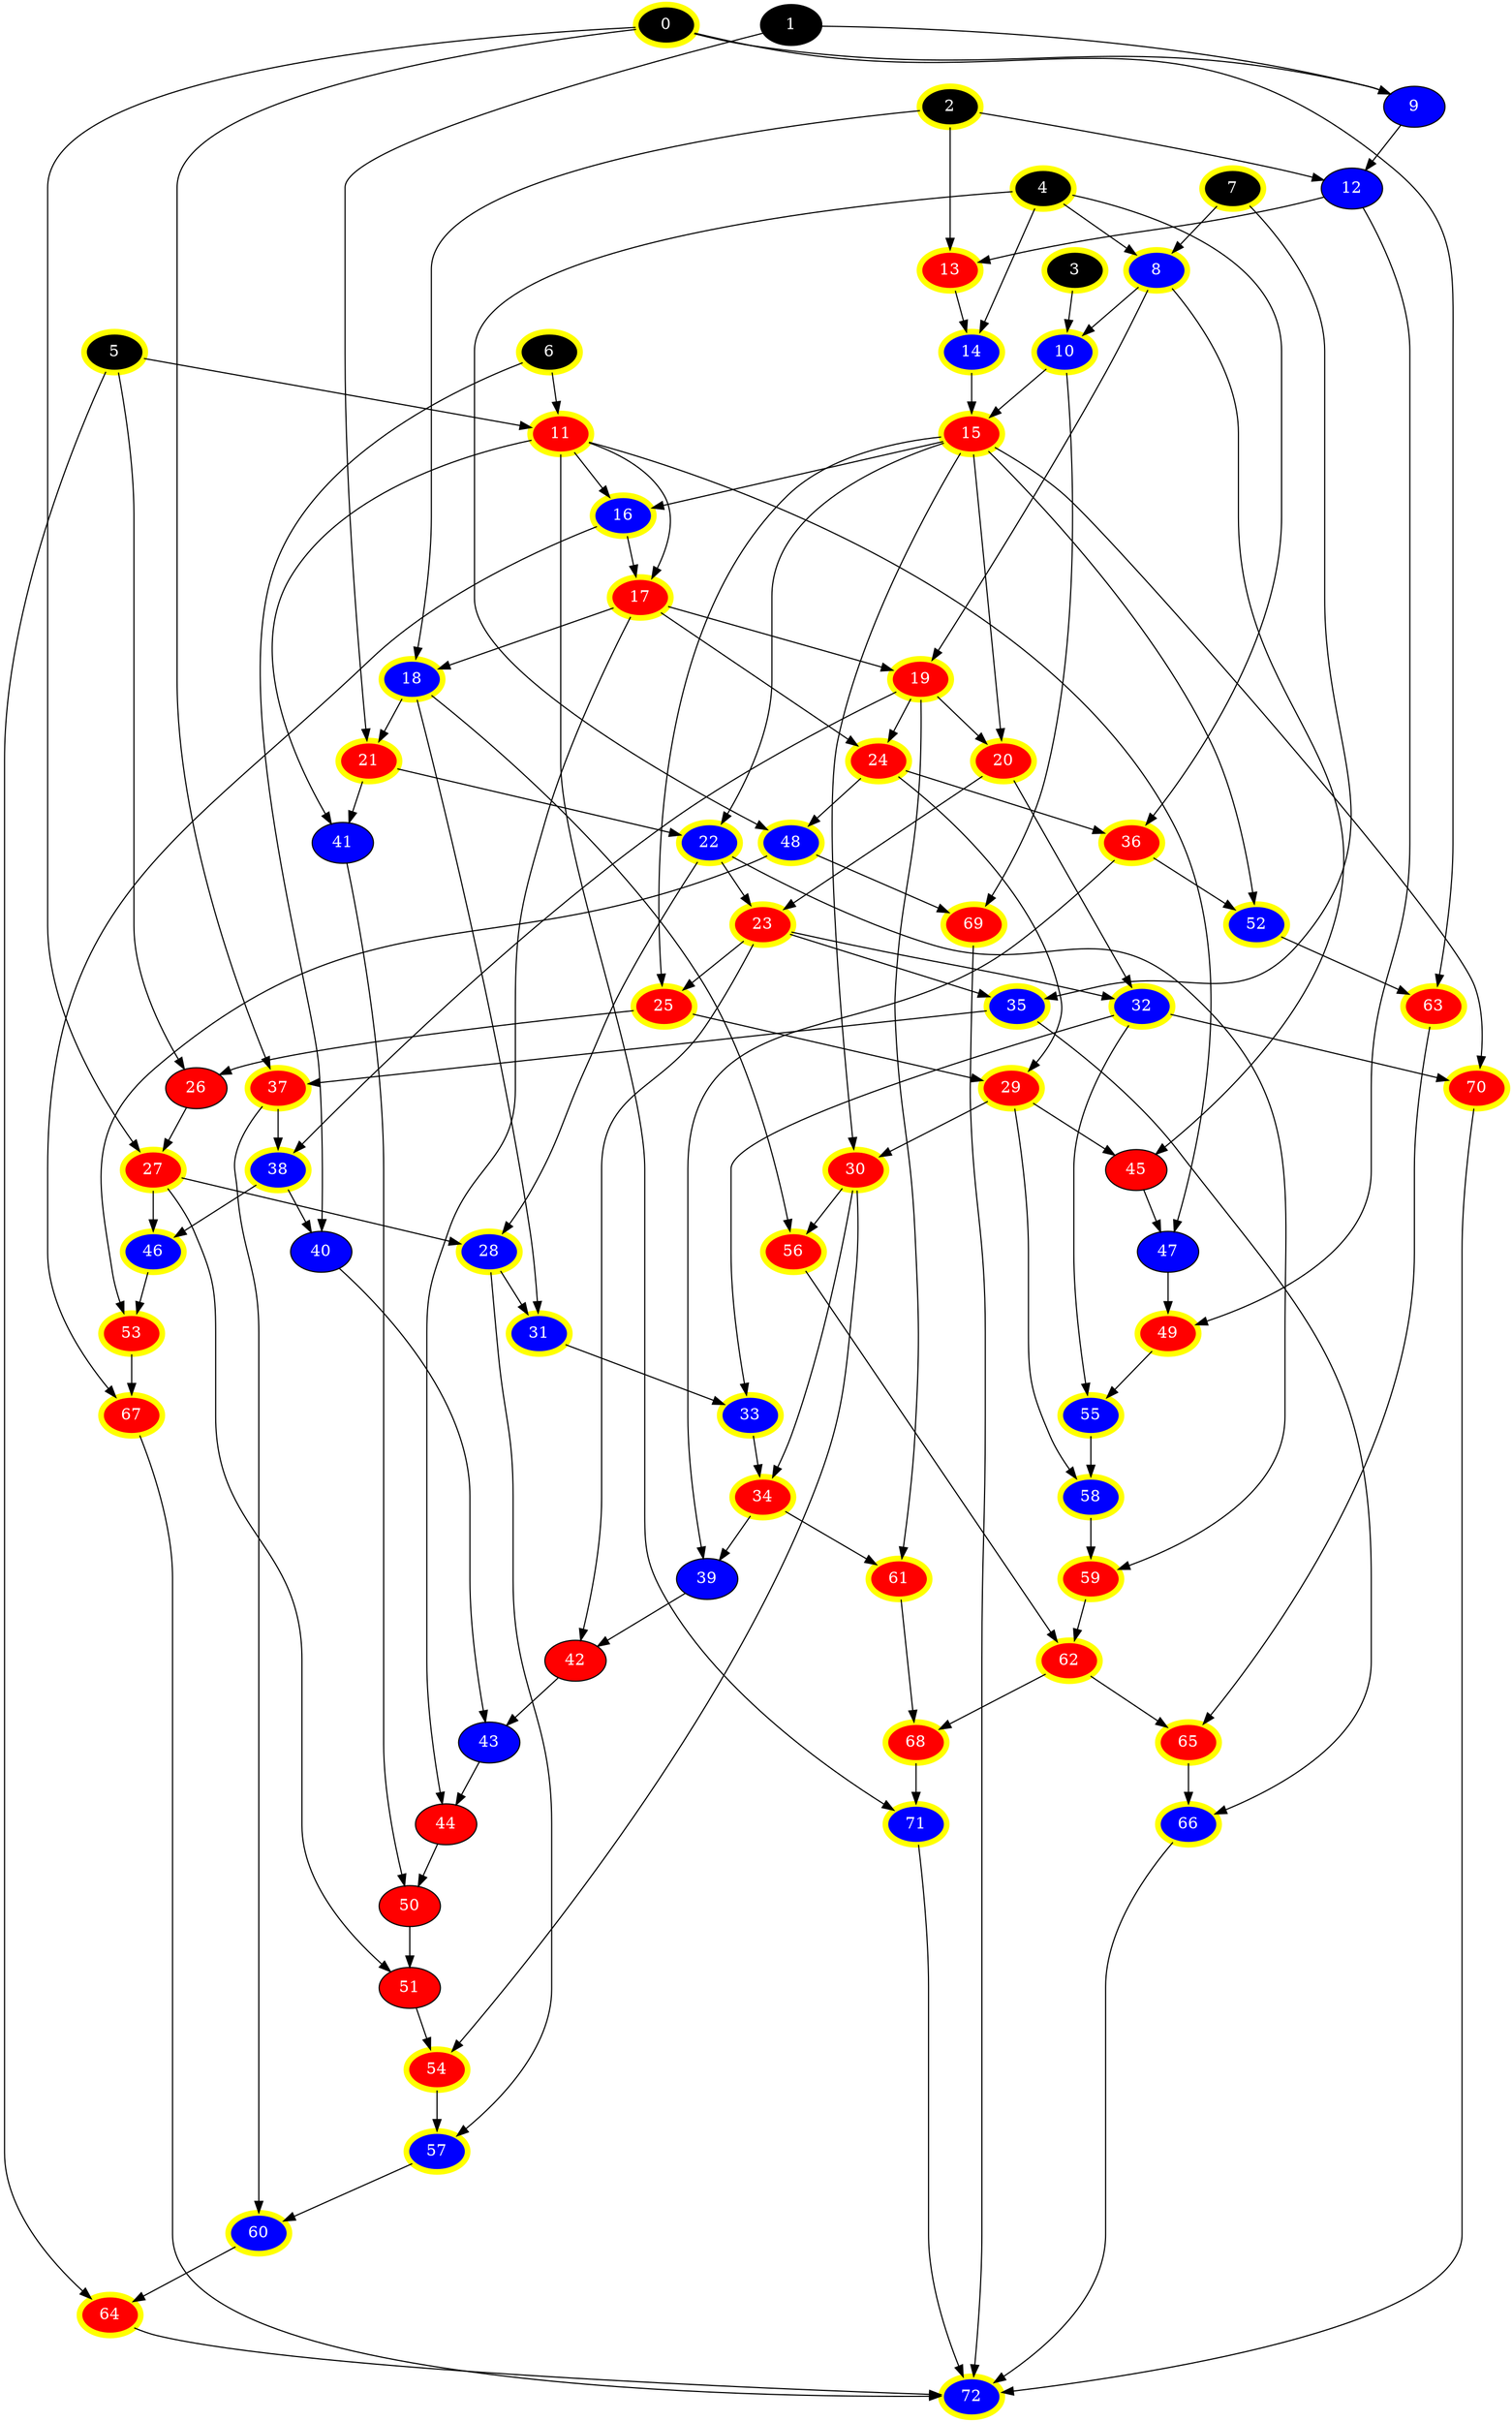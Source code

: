 digraph {
	0 [color=yellow fillcolor=black fontcolor=white penwidth=5 style=filled]
	1 [fillcolor=black fontcolor=white style=filled]
	2 [color=yellow fillcolor=black fontcolor=white penwidth=5 style=filled]
	3 [color=yellow fillcolor=black fontcolor=white penwidth=5 style=filled]
	4 [color=yellow fillcolor=black fontcolor=white penwidth=5 style=filled]
	5 [color=yellow fillcolor=black fontcolor=white penwidth=5 style=filled]
	6 [color=yellow fillcolor=black fontcolor=white penwidth=5 style=filled]
	7 [color=yellow fillcolor=black fontcolor=white penwidth=5 style=filled]
	8 [color=yellow fillcolor=blue fontcolor=white penwidth=5 style=filled]
	7 -> 8
	4 -> 8
	9 [fillcolor=blue fontcolor=white style=filled]
	0 -> 9
	1 -> 9
	10 [color=yellow fillcolor=blue fontcolor=white penwidth=5 style=filled]
	3 -> 10
	8 -> 10
	11 [color=yellow fillcolor=red fontcolor=white penwidth=5 style=filled]
	6 -> 11
	5 -> 11
	12 [fillcolor=blue fontcolor=white style=filled]
	2 -> 12
	9 -> 12
	13 [color=yellow fillcolor=red fontcolor=white penwidth=5 style=filled]
	12 -> 13
	2 -> 13
	14 [color=yellow fillcolor=blue fontcolor=white penwidth=5 style=filled]
	4 -> 14
	13 -> 14
	15 [color=yellow fillcolor=red fontcolor=white penwidth=5 style=filled]
	10 -> 15
	14 -> 15
	16 [color=yellow fillcolor=blue fontcolor=white penwidth=5 style=filled]
	15 -> 16
	11 -> 16
	17 [color=yellow fillcolor=red fontcolor=white penwidth=5 style=filled]
	16 -> 17
	11 -> 17
	18 [color=yellow fillcolor=blue fontcolor=white penwidth=5 style=filled]
	2 -> 18
	17 -> 18
	19 [color=yellow fillcolor=red fontcolor=white penwidth=5 style=filled]
	8 -> 19
	17 -> 19
	20 [color=yellow fillcolor=red fontcolor=white penwidth=5 style=filled]
	19 -> 20
	15 -> 20
	21 [color=yellow fillcolor=red fontcolor=white penwidth=5 style=filled]
	1 -> 21
	18 -> 21
	22 [color=yellow fillcolor=blue fontcolor=white penwidth=5 style=filled]
	21 -> 22
	15 -> 22
	23 [color=yellow fillcolor=red fontcolor=white penwidth=5 style=filled]
	22 -> 23
	20 -> 23
	24 [color=yellow fillcolor=red fontcolor=white penwidth=5 style=filled]
	17 -> 24
	19 -> 24
	25 [color=yellow fillcolor=red fontcolor=white penwidth=5 style=filled]
	15 -> 25
	23 -> 25
	26 [fillcolor=red fontcolor=white style=filled]
	5 -> 26
	25 -> 26
	27 [color=yellow fillcolor=red fontcolor=white penwidth=5 style=filled]
	26 -> 27
	0 -> 27
	28 [color=yellow fillcolor=blue fontcolor=white penwidth=5 style=filled]
	22 -> 28
	27 -> 28
	29 [color=yellow fillcolor=red fontcolor=white penwidth=5 style=filled]
	24 -> 29
	25 -> 29
	30 [color=yellow fillcolor=red fontcolor=white penwidth=5 style=filled]
	29 -> 30
	15 -> 30
	31 [color=yellow fillcolor=blue fontcolor=white penwidth=5 style=filled]
	18 -> 31
	28 -> 31
	32 [color=yellow fillcolor=blue fontcolor=white penwidth=5 style=filled]
	23 -> 32
	20 -> 32
	33 [color=yellow fillcolor=blue fontcolor=white penwidth=5 style=filled]
	32 -> 33
	31 -> 33
	34 [color=yellow fillcolor=red fontcolor=white penwidth=5 style=filled]
	33 -> 34
	30 -> 34
	35 [color=yellow fillcolor=blue fontcolor=white penwidth=5 style=filled]
	7 -> 35
	23 -> 35
	36 [color=yellow fillcolor=red fontcolor=white penwidth=5 style=filled]
	24 -> 36
	4 -> 36
	37 [color=yellow fillcolor=red fontcolor=white penwidth=5 style=filled]
	35 -> 37
	0 -> 37
	38 [color=yellow fillcolor=blue fontcolor=white penwidth=5 style=filled]
	37 -> 38
	19 -> 38
	39 [fillcolor=blue fontcolor=white style=filled]
	34 -> 39
	36 -> 39
	40 [fillcolor=blue fontcolor=white style=filled]
	6 -> 40
	38 -> 40
	41 [fillcolor=blue fontcolor=white style=filled]
	11 -> 41
	21 -> 41
	42 [fillcolor=red fontcolor=white style=filled]
	23 -> 42
	39 -> 42
	43 [fillcolor=blue fontcolor=white style=filled]
	42 -> 43
	40 -> 43
	44 [fillcolor=red fontcolor=white style=filled]
	17 -> 44
	43 -> 44
	45 [fillcolor=red fontcolor=white style=filled]
	29 -> 45
	8 -> 45
	46 [color=yellow fillcolor=blue fontcolor=white penwidth=5 style=filled]
	38 -> 46
	27 -> 46
	47 [fillcolor=blue fontcolor=white style=filled]
	11 -> 47
	45 -> 47
	48 [color=yellow fillcolor=blue fontcolor=white penwidth=5 style=filled]
	4 -> 48
	24 -> 48
	49 [color=yellow fillcolor=red fontcolor=white penwidth=5 style=filled]
	12 -> 49
	47 -> 49
	50 [fillcolor=red fontcolor=white style=filled]
	41 -> 50
	44 -> 50
	51 [fillcolor=red fontcolor=white style=filled]
	27 -> 51
	50 -> 51
	52 [color=yellow fillcolor=blue fontcolor=white penwidth=5 style=filled]
	15 -> 52
	36 -> 52
	53 [color=yellow fillcolor=red fontcolor=white penwidth=5 style=filled]
	48 -> 53
	46 -> 53
	54 [color=yellow fillcolor=red fontcolor=white penwidth=5 style=filled]
	30 -> 54
	51 -> 54
	55 [color=yellow fillcolor=blue fontcolor=white penwidth=5 style=filled]
	49 -> 55
	32 -> 55
	56 [color=yellow fillcolor=red fontcolor=white penwidth=5 style=filled]
	30 -> 56
	18 -> 56
	57 [color=yellow fillcolor=blue fontcolor=white penwidth=5 style=filled]
	54 -> 57
	28 -> 57
	58 [color=yellow fillcolor=blue fontcolor=white penwidth=5 style=filled]
	29 -> 58
	55 -> 58
	59 [color=yellow fillcolor=red fontcolor=white penwidth=5 style=filled]
	58 -> 59
	22 -> 59
	60 [color=yellow fillcolor=blue fontcolor=white penwidth=5 style=filled]
	57 -> 60
	37 -> 60
	61 [color=yellow fillcolor=red fontcolor=white penwidth=5 style=filled]
	34 -> 61
	19 -> 61
	62 [color=yellow fillcolor=red fontcolor=white penwidth=5 style=filled]
	56 -> 62
	59 -> 62
	63 [color=yellow fillcolor=red fontcolor=white penwidth=5 style=filled]
	0 -> 63
	52 -> 63
	64 [color=yellow fillcolor=red fontcolor=white penwidth=5 style=filled]
	60 -> 64
	5 -> 64
	65 [color=yellow fillcolor=red fontcolor=white penwidth=5 style=filled]
	63 -> 65
	62 -> 65
	66 [color=yellow fillcolor=blue fontcolor=white penwidth=5 style=filled]
	35 -> 66
	65 -> 66
	67 [color=yellow fillcolor=red fontcolor=white penwidth=5 style=filled]
	16 -> 67
	53 -> 67
	68 [color=yellow fillcolor=red fontcolor=white penwidth=5 style=filled]
	62 -> 68
	61 -> 68
	69 [color=yellow fillcolor=red fontcolor=white penwidth=5 style=filled]
	48 -> 69
	10 -> 69
	70 [color=yellow fillcolor=red fontcolor=white penwidth=5 style=filled]
	32 -> 70
	15 -> 70
	71 [color=yellow fillcolor=blue fontcolor=white penwidth=5 style=filled]
	68 -> 71
	11 -> 71
	72 [color=yellow fillcolor=blue fontcolor=white penwidth=5 style=filled]
	64 -> 72
	66 -> 72
	67 -> 72
	69 -> 72
	70 -> 72
	71 -> 72
}
